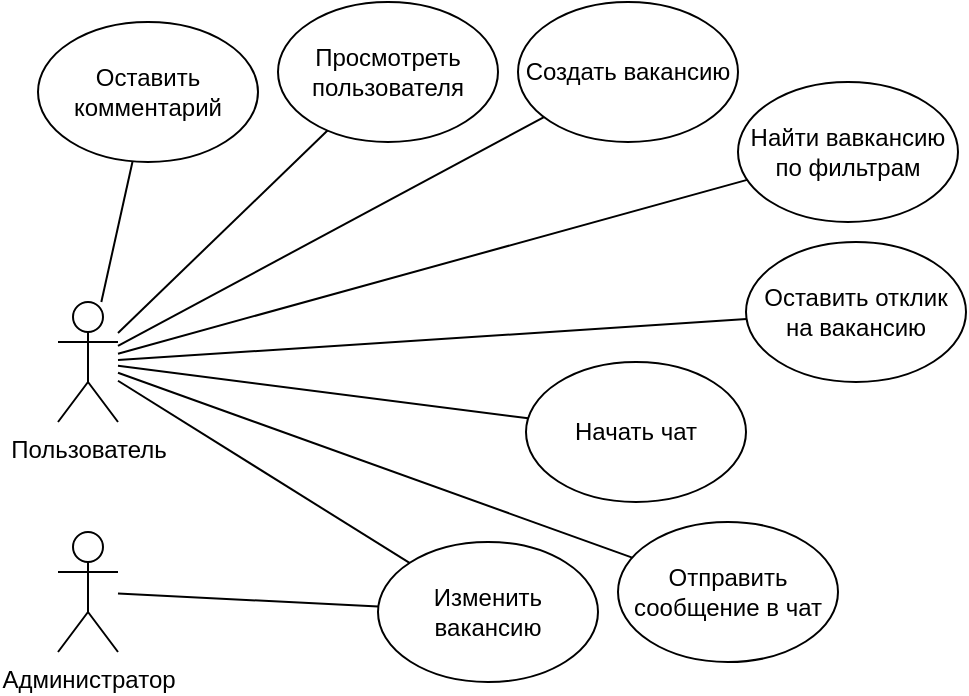 <mxfile>
    <diagram id="qwzCCz9VnIrBMhw9Tk1o" name="Page-1">
        <mxGraphModel dx="926" dy="397" grid="1" gridSize="10" guides="1" tooltips="1" connect="1" arrows="1" fold="1" page="1" pageScale="1" pageWidth="827" pageHeight="1169" math="0" shadow="0">
            <root>
                <mxCell id="0"/>
                <mxCell id="1" parent="0"/>
                <mxCell id="2" value="Пользователь" style="shape=umlActor;verticalLabelPosition=bottom;verticalAlign=top;html=1;outlineConnect=0;" parent="1" vertex="1">
                    <mxGeometry x="230" y="420" width="30" height="60" as="geometry"/>
                </mxCell>
                <mxCell id="4" value="Отправить сообщение в чат" style="ellipse;whiteSpace=wrap;html=1;" parent="1" vertex="1">
                    <mxGeometry x="510" y="530" width="110" height="70" as="geometry"/>
                </mxCell>
                <mxCell id="5" value="Просмотреть пользователя" style="ellipse;whiteSpace=wrap;html=1;" parent="1" vertex="1">
                    <mxGeometry x="340" y="270" width="110" height="70" as="geometry"/>
                </mxCell>
                <mxCell id="8" value="" style="endArrow=none;html=1;" parent="1" source="2" target="5" edge="1">
                    <mxGeometry width="50" height="50" relative="1" as="geometry">
                        <mxPoint x="390" y="610" as="sourcePoint"/>
                        <mxPoint x="440" y="560" as="targetPoint"/>
                    </mxGeometry>
                </mxCell>
                <mxCell id="10" value="" style="endArrow=none;html=1;" parent="1" source="2" target="4" edge="1">
                    <mxGeometry width="50" height="50" relative="1" as="geometry">
                        <mxPoint x="390" y="560" as="sourcePoint"/>
                        <mxPoint x="440" y="510" as="targetPoint"/>
                    </mxGeometry>
                </mxCell>
                <mxCell id="12" value="Администратор" style="shape=umlActor;verticalLabelPosition=bottom;verticalAlign=top;html=1;outlineConnect=0;" parent="1" vertex="1">
                    <mxGeometry x="230" y="535" width="30" height="60" as="geometry"/>
                </mxCell>
                <mxCell id="13" style="edgeStyle=none;html=1;endArrow=none;endFill=0;" parent="1" source="12" target="31" edge="1">
                    <mxGeometry relative="1" as="geometry">
                        <mxPoint x="210" y="620" as="sourcePoint"/>
                        <Array as="points"/>
                    </mxGeometry>
                </mxCell>
                <mxCell id="17" style="edgeStyle=none;html=1;endArrow=none;endFill=0;" parent="1" source="16" target="2" edge="1">
                    <mxGeometry relative="1" as="geometry"/>
                </mxCell>
                <mxCell id="16" value="Начать чат" style="ellipse;whiteSpace=wrap;html=1;" parent="1" vertex="1">
                    <mxGeometry x="464" y="450" width="110" height="70" as="geometry"/>
                </mxCell>
                <mxCell id="22" value="Оставить комментарий" style="ellipse;whiteSpace=wrap;html=1;" parent="1" vertex="1">
                    <mxGeometry x="220" y="280" width="110" height="70" as="geometry"/>
                </mxCell>
                <mxCell id="23" value="" style="endArrow=none;html=1;" parent="1" source="2" target="22" edge="1">
                    <mxGeometry width="50" height="50" relative="1" as="geometry">
                        <mxPoint x="620" y="659.806" as="sourcePoint"/>
                        <mxPoint x="660.022" y="583.736" as="targetPoint"/>
                    </mxGeometry>
                </mxCell>
                <mxCell id="24" value="Создать вакансию" style="ellipse;whiteSpace=wrap;html=1;" parent="1" vertex="1">
                    <mxGeometry x="460" y="270" width="110" height="70" as="geometry"/>
                </mxCell>
                <mxCell id="25" value="" style="endArrow=none;html=1;" parent="1" source="2" target="24" edge="1">
                    <mxGeometry width="50" height="50" relative="1" as="geometry">
                        <mxPoint x="530" y="579.806" as="sourcePoint"/>
                        <mxPoint x="570.022" y="503.736" as="targetPoint"/>
                    </mxGeometry>
                </mxCell>
                <mxCell id="26" value="Найти вавкансию по фильтрам" style="ellipse;whiteSpace=wrap;html=1;" parent="1" vertex="1">
                    <mxGeometry x="570" y="310" width="110" height="70" as="geometry"/>
                </mxCell>
                <mxCell id="27" value="" style="endArrow=none;html=1;" parent="1" source="2" target="26" edge="1">
                    <mxGeometry width="50" height="50" relative="1" as="geometry">
                        <mxPoint x="650" y="649.806" as="sourcePoint"/>
                        <mxPoint x="690.022" y="573.736" as="targetPoint"/>
                    </mxGeometry>
                </mxCell>
                <mxCell id="28" value="Оставить отклик на вакансию" style="ellipse;whiteSpace=wrap;html=1;" parent="1" vertex="1">
                    <mxGeometry x="574" y="390" width="110" height="70" as="geometry"/>
                </mxCell>
                <mxCell id="29" value="" style="endArrow=none;html=1;" parent="1" source="2" target="28" edge="1">
                    <mxGeometry width="50" height="50" relative="1" as="geometry">
                        <mxPoint x="690" y="739.806" as="sourcePoint"/>
                        <mxPoint x="730.022" y="663.736" as="targetPoint"/>
                    </mxGeometry>
                </mxCell>
                <mxCell id="31" value="Изменить вакансию" style="ellipse;whiteSpace=wrap;html=1;" parent="1" vertex="1">
                    <mxGeometry x="390" y="540" width="110" height="70" as="geometry"/>
                </mxCell>
                <mxCell id="32" value="" style="endArrow=none;html=1;" parent="1" source="2" target="31" edge="1">
                    <mxGeometry width="50" height="50" relative="1" as="geometry">
                        <mxPoint x="600" y="799.806" as="sourcePoint"/>
                        <mxPoint x="640.022" y="723.736" as="targetPoint"/>
                    </mxGeometry>
                </mxCell>
            </root>
        </mxGraphModel>
    </diagram>
</mxfile>